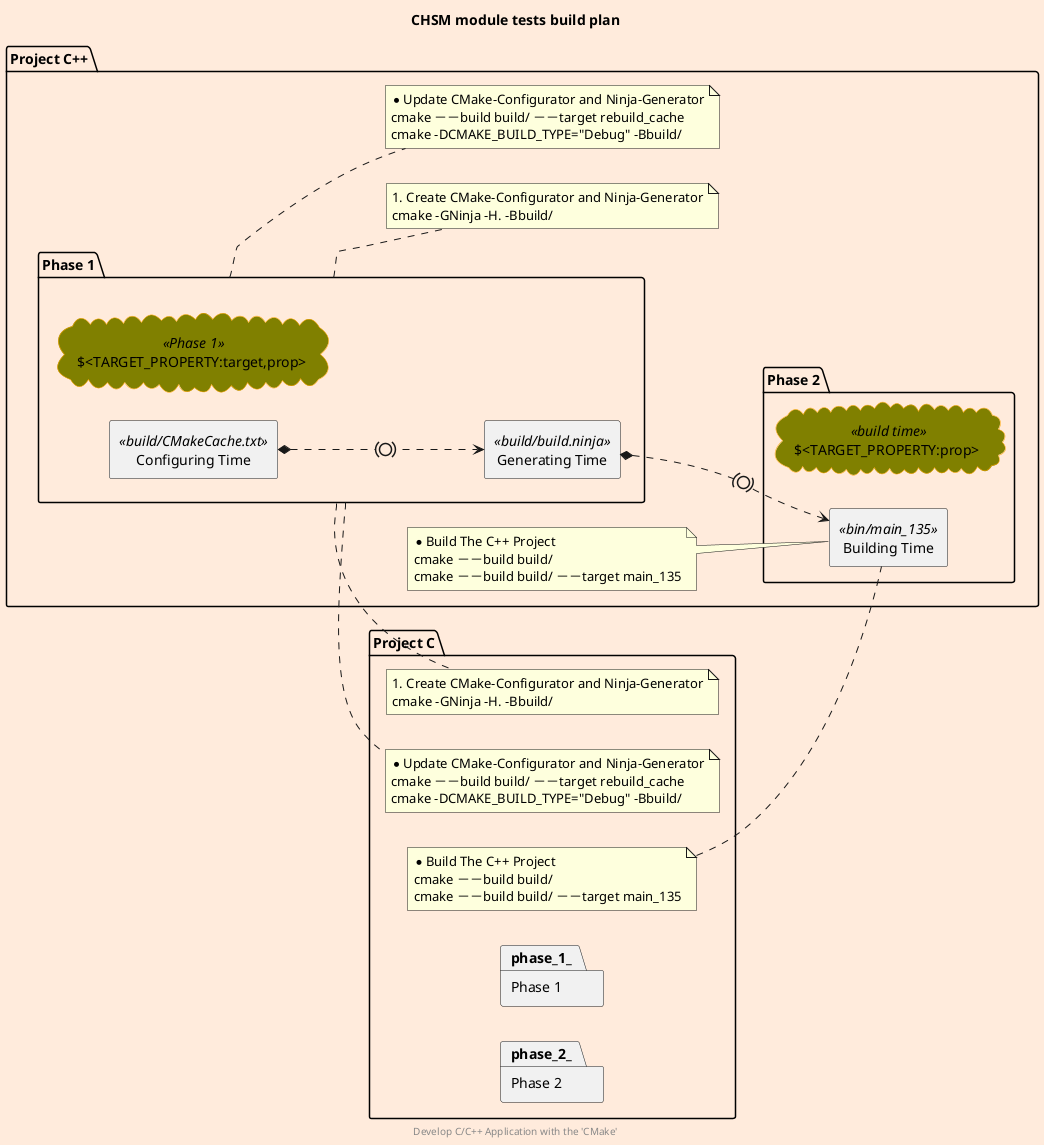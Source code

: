 @startuml what_cmake
scale 400 width
skinparam backgroundColor #FFEBDC
scale 1

skinparam cloud {
  backgroundColor Olive
  borderColor orange
}

title
    CHSM module tests build plan
end title

left to right direction
package "Project C++" as project_cplusplus {

    package "Phase 1" as phase_1 {
        cloud "$<TARGET_PROPERTY:target,prop> " <<Phase 1>> as any_targets_1
        rectangle "Configuring Time" <<build/CMakeCache.txt>> as config_time
        rectangle "Generating Time" <<build/build.ninja>> as gen_time
    }

    package "Phase 2" as phase_2 {
        cloud "$<TARGET_PROPERTY:prop> " <<build time>> as build_targets
        rectangle "Building Time" <<bin/main_135>> as build_time
    }

    note right of phase_1
        1. Create CMake-Configurator and Ninja-Generator
        cmake -GNinja -H. -Bbuild/
    endnote
    note right of phase_1
        * Update CMake-Configurator and Ninja-Generator
        cmake －－build build/ －－target rebuild_cache
        cmake -DCMAKE_BUILD_TYPE="Debug" -Bbuild/
    endnote
    note left of build_time
        * Build The C++ Project
        cmake －－build build/
        cmake －－build build/ －－target main_135
    endnote
}

package "Project C" as project_c {

    package "Phase 1" as phase_1_ {
        cloud "$<TARGET_PROPERTY:target,prop> " <<Phase 1>> as any_targets_1
        rectangle "Configuring Time" <<build/CMakeCache.txt>> as config_time
        rectangle "Generating Time" <<build/build.ninja>> as gen_time
    }

    package "Phase 2" as phase_2_ {
        cloud "$<TARGET_PROPERTY:prop> " <<build time>> as build_targets
        rectangle "Building Time" <<bin/main_135>> as build_time
    }

    note right of phase_1
        1. Create CMake-Configurator and Ninja-Generator
        cmake -GNinja -H. -Bbuild/
    endnote
    note right of phase_1
        * Update CMake-Configurator and Ninja-Generator
        cmake －－build build/ －－target rebuild_cache
        cmake -DCMAKE_BUILD_TYPE="Debug" -Bbuild/
    endnote
    note left of build_time
        * Build The C++ Project
        cmake －－build build/
        cmake －－build build/ －－target main_135
    endnote
}

config_time *.(0).> gen_time
gen_time *.(0).> build_time



center footer Develop C/C++ Application with the 'CMake'

@enduml